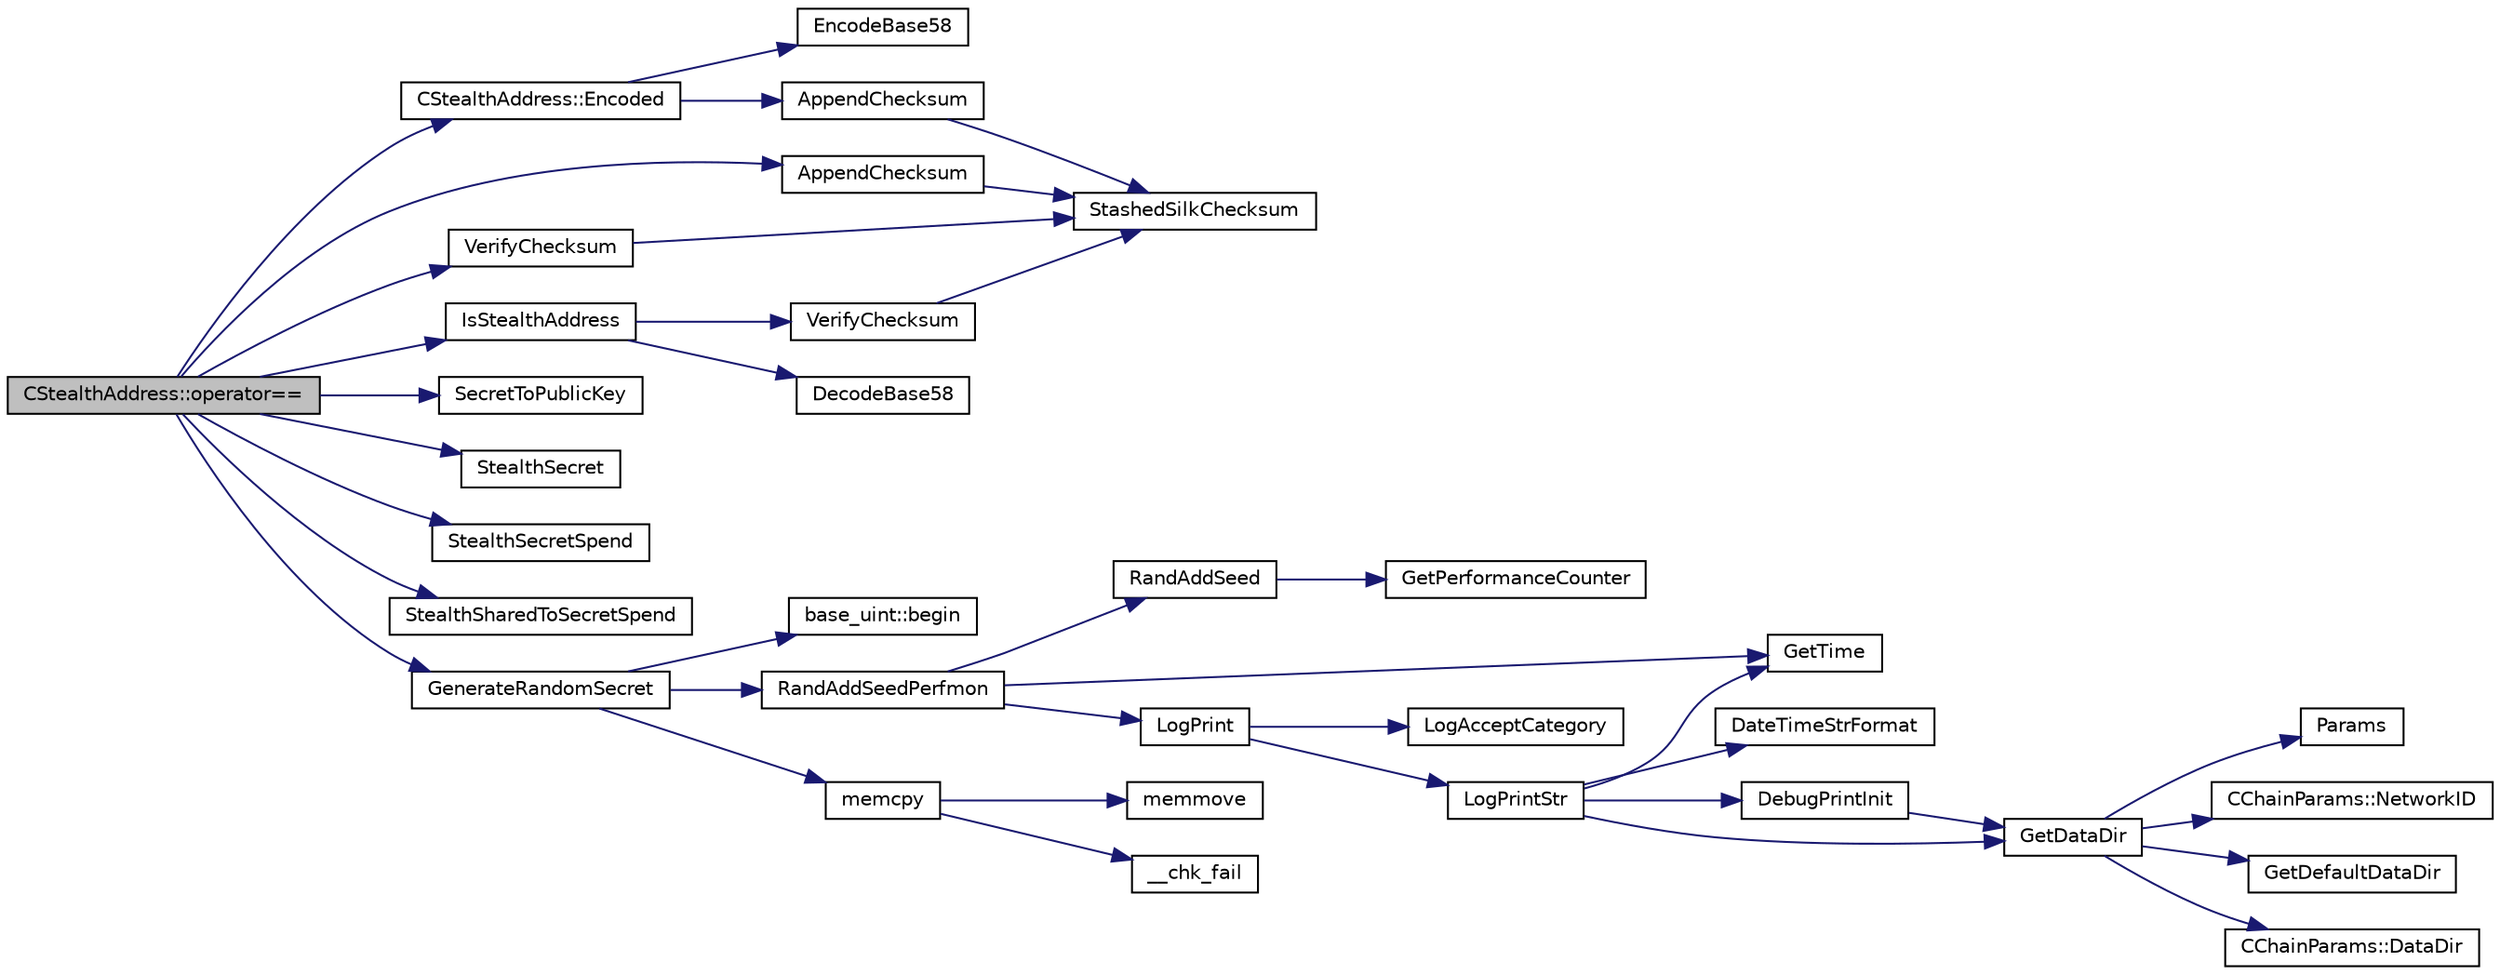 digraph "CStealthAddress::operator=="
{
  edge [fontname="Helvetica",fontsize="10",labelfontname="Helvetica",labelfontsize="10"];
  node [fontname="Helvetica",fontsize="10",shape=record];
  rankdir="LR";
  Node71 [label="CStealthAddress::operator==",height=0.2,width=0.4,color="black", fillcolor="grey75", style="filled", fontcolor="black"];
  Node71 -> Node72 [color="midnightblue",fontsize="10",style="solid",fontname="Helvetica"];
  Node72 [label="CStealthAddress::Encoded",height=0.2,width=0.4,color="black", fillcolor="white", style="filled",URL="$d6/d37/class_c_stealth_address.html#a1318c3f56f64354f4c909380ba692c91"];
  Node72 -> Node73 [color="midnightblue",fontsize="10",style="solid",fontname="Helvetica"];
  Node73 [label="AppendChecksum",height=0.2,width=0.4,color="black", fillcolor="white", style="filled",URL="$db/d2d/stealth_8cpp.html#aa4f182dc0efd181cef81ca75ae960533"];
  Node73 -> Node74 [color="midnightblue",fontsize="10",style="solid",fontname="Helvetica"];
  Node74 [label="StashedSilkChecksum",height=0.2,width=0.4,color="black", fillcolor="white", style="filled",URL="$db/d2d/stealth_8cpp.html#abb79a3b98a10b85daf3f3ff35c1cbfa8"];
  Node72 -> Node75 [color="midnightblue",fontsize="10",style="solid",fontname="Helvetica"];
  Node75 [label="EncodeBase58",height=0.2,width=0.4,color="black", fillcolor="white", style="filled",URL="$db/d9c/base58_8cpp.html#a8d6f0e9d5df175b4966dcede31dc90ad",tooltip="Encode a byte sequence as a base58-encoded string. "];
  Node71 -> Node76 [color="midnightblue",fontsize="10",style="solid",fontname="Helvetica"];
  Node76 [label="AppendChecksum",height=0.2,width=0.4,color="black", fillcolor="white", style="filled",URL="$d4/d43/stealth_8h.html#aa4f182dc0efd181cef81ca75ae960533"];
  Node76 -> Node74 [color="midnightblue",fontsize="10",style="solid",fontname="Helvetica"];
  Node71 -> Node77 [color="midnightblue",fontsize="10",style="solid",fontname="Helvetica"];
  Node77 [label="VerifyChecksum",height=0.2,width=0.4,color="black", fillcolor="white", style="filled",URL="$d4/d43/stealth_8h.html#a5ff6f6775db5f747f5088c7ef8264b74"];
  Node77 -> Node74 [color="midnightblue",fontsize="10",style="solid",fontname="Helvetica"];
  Node71 -> Node78 [color="midnightblue",fontsize="10",style="solid",fontname="Helvetica"];
  Node78 [label="GenerateRandomSecret",height=0.2,width=0.4,color="black", fillcolor="white", style="filled",URL="$d4/d43/stealth_8h.html#ab09bf0ded4faa17a866c79087b0b20a8"];
  Node78 -> Node79 [color="midnightblue",fontsize="10",style="solid",fontname="Helvetica"];
  Node79 [label="RandAddSeedPerfmon",height=0.2,width=0.4,color="black", fillcolor="white", style="filled",URL="$df/d2d/util_8cpp.html#a786af12a87491f8dc24351d93b9833b6"];
  Node79 -> Node80 [color="midnightblue",fontsize="10",style="solid",fontname="Helvetica"];
  Node80 [label="RandAddSeed",height=0.2,width=0.4,color="black", fillcolor="white", style="filled",URL="$df/d2d/util_8cpp.html#ab699fbdf803610a4e2060fd87787f7e0"];
  Node80 -> Node81 [color="midnightblue",fontsize="10",style="solid",fontname="Helvetica"];
  Node81 [label="GetPerformanceCounter",height=0.2,width=0.4,color="black", fillcolor="white", style="filled",URL="$d8/d3c/util_8h.html#acd4d9988b9bb3f31fddf72a34b2bc37f"];
  Node79 -> Node82 [color="midnightblue",fontsize="10",style="solid",fontname="Helvetica"];
  Node82 [label="GetTime",height=0.2,width=0.4,color="black", fillcolor="white", style="filled",URL="$df/d2d/util_8cpp.html#a46fac5fba8ba905b5f9acb364f5d8c6f"];
  Node79 -> Node83 [color="midnightblue",fontsize="10",style="solid",fontname="Helvetica"];
  Node83 [label="LogPrint",height=0.2,width=0.4,color="black", fillcolor="white", style="filled",URL="$d8/d3c/util_8h.html#aab1f837a2366f424bdc996fdf6352171"];
  Node83 -> Node84 [color="midnightblue",fontsize="10",style="solid",fontname="Helvetica"];
  Node84 [label="LogAcceptCategory",height=0.2,width=0.4,color="black", fillcolor="white", style="filled",URL="$d8/d3c/util_8h.html#a343d2a13efe00125f78d25dafb0a8d98"];
  Node83 -> Node85 [color="midnightblue",fontsize="10",style="solid",fontname="Helvetica"];
  Node85 [label="LogPrintStr",height=0.2,width=0.4,color="black", fillcolor="white", style="filled",URL="$d8/d3c/util_8h.html#afd4c3002b2797c0560adddb6af3ca1da"];
  Node85 -> Node86 [color="midnightblue",fontsize="10",style="solid",fontname="Helvetica"];
  Node86 [label="DebugPrintInit",height=0.2,width=0.4,color="black", fillcolor="white", style="filled",URL="$df/d2d/util_8cpp.html#a751ff5f21d880737811136b5e0bcea12"];
  Node86 -> Node87 [color="midnightblue",fontsize="10",style="solid",fontname="Helvetica"];
  Node87 [label="GetDataDir",height=0.2,width=0.4,color="black", fillcolor="white", style="filled",URL="$df/d2d/util_8cpp.html#ab83866a054745d4b30a3948a1b44beba"];
  Node87 -> Node88 [color="midnightblue",fontsize="10",style="solid",fontname="Helvetica"];
  Node88 [label="Params",height=0.2,width=0.4,color="black", fillcolor="white", style="filled",URL="$df/dbf/chainparams_8cpp.html#ace5c5b706d71a324a417dd2db394fd4a",tooltip="Return the currently selected parameters. "];
  Node87 -> Node89 [color="midnightblue",fontsize="10",style="solid",fontname="Helvetica"];
  Node89 [label="CChainParams::NetworkID",height=0.2,width=0.4,color="black", fillcolor="white", style="filled",URL="$d1/d4f/class_c_chain_params.html#a90dc493ec0c0325c98c3ac06eb99862b"];
  Node87 -> Node90 [color="midnightblue",fontsize="10",style="solid",fontname="Helvetica"];
  Node90 [label="GetDefaultDataDir",height=0.2,width=0.4,color="black", fillcolor="white", style="filled",URL="$df/d2d/util_8cpp.html#ab272995de020a3bcbf743be630e485c6"];
  Node87 -> Node91 [color="midnightblue",fontsize="10",style="solid",fontname="Helvetica"];
  Node91 [label="CChainParams::DataDir",height=0.2,width=0.4,color="black", fillcolor="white", style="filled",URL="$d1/d4f/class_c_chain_params.html#a959488b5d8e6fe62857940b831d73a78"];
  Node85 -> Node87 [color="midnightblue",fontsize="10",style="solid",fontname="Helvetica"];
  Node85 -> Node92 [color="midnightblue",fontsize="10",style="solid",fontname="Helvetica"];
  Node92 [label="DateTimeStrFormat",height=0.2,width=0.4,color="black", fillcolor="white", style="filled",URL="$df/d2d/util_8cpp.html#a749bc6776c8ec72d7c5e4dea56aee415"];
  Node85 -> Node82 [color="midnightblue",fontsize="10",style="solid",fontname="Helvetica"];
  Node78 -> Node93 [color="midnightblue",fontsize="10",style="solid",fontname="Helvetica"];
  Node93 [label="base_uint::begin",height=0.2,width=0.4,color="black", fillcolor="white", style="filled",URL="$da/df7/classbase__uint.html#aaa32054bf4e8fbb31d54a75f6065174d"];
  Node78 -> Node94 [color="midnightblue",fontsize="10",style="solid",fontname="Helvetica"];
  Node94 [label="memcpy",height=0.2,width=0.4,color="black", fillcolor="white", style="filled",URL="$d5/d9f/glibc__compat_8cpp.html#a0f46826ab0466591e136db24394923cf"];
  Node94 -> Node95 [color="midnightblue",fontsize="10",style="solid",fontname="Helvetica"];
  Node95 [label="memmove",height=0.2,width=0.4,color="black", fillcolor="white", style="filled",URL="$d5/d9f/glibc__compat_8cpp.html#a9778d49e9029dd75bc53ecbbf9f5e9a1"];
  Node94 -> Node96 [color="midnightblue",fontsize="10",style="solid",fontname="Helvetica"];
  Node96 [label="__chk_fail",height=0.2,width=0.4,color="black", fillcolor="white", style="filled",URL="$d5/d9f/glibc__compat_8cpp.html#a424ac71631da5ada2976630ff67051d1"];
  Node71 -> Node97 [color="midnightblue",fontsize="10",style="solid",fontname="Helvetica"];
  Node97 [label="SecretToPublicKey",height=0.2,width=0.4,color="black", fillcolor="white", style="filled",URL="$d4/d43/stealth_8h.html#a002000940ba18203d651e6d83164c0e7"];
  Node71 -> Node98 [color="midnightblue",fontsize="10",style="solid",fontname="Helvetica"];
  Node98 [label="StealthSecret",height=0.2,width=0.4,color="black", fillcolor="white", style="filled",URL="$d4/d43/stealth_8h.html#a855232bf5220ad0159c57e75887a60db"];
  Node71 -> Node99 [color="midnightblue",fontsize="10",style="solid",fontname="Helvetica"];
  Node99 [label="StealthSecretSpend",height=0.2,width=0.4,color="black", fillcolor="white", style="filled",URL="$d4/d43/stealth_8h.html#affc748a85c8f88db9b08acf27f371053"];
  Node71 -> Node100 [color="midnightblue",fontsize="10",style="solid",fontname="Helvetica"];
  Node100 [label="StealthSharedToSecretSpend",height=0.2,width=0.4,color="black", fillcolor="white", style="filled",URL="$d4/d43/stealth_8h.html#a2ac1f28c3a2a9e8e9fd67fb6bbbd5325"];
  Node71 -> Node101 [color="midnightblue",fontsize="10",style="solid",fontname="Helvetica"];
  Node101 [label="IsStealthAddress",height=0.2,width=0.4,color="black", fillcolor="white", style="filled",URL="$d4/d43/stealth_8h.html#a26c89afcb720e8b1a9c9dadaee26757b"];
  Node101 -> Node102 [color="midnightblue",fontsize="10",style="solid",fontname="Helvetica"];
  Node102 [label="DecodeBase58",height=0.2,width=0.4,color="black", fillcolor="white", style="filled",URL="$db/d9c/base58_8cpp.html#a0f74d1d6e7e982cad4b0e538acea4538",tooltip="Decode a base58-encoded string (psz) into a byte vector (vchRet). "];
  Node101 -> Node103 [color="midnightblue",fontsize="10",style="solid",fontname="Helvetica"];
  Node103 [label="VerifyChecksum",height=0.2,width=0.4,color="black", fillcolor="white", style="filled",URL="$db/d2d/stealth_8cpp.html#a5ff6f6775db5f747f5088c7ef8264b74"];
  Node103 -> Node74 [color="midnightblue",fontsize="10",style="solid",fontname="Helvetica"];
}
